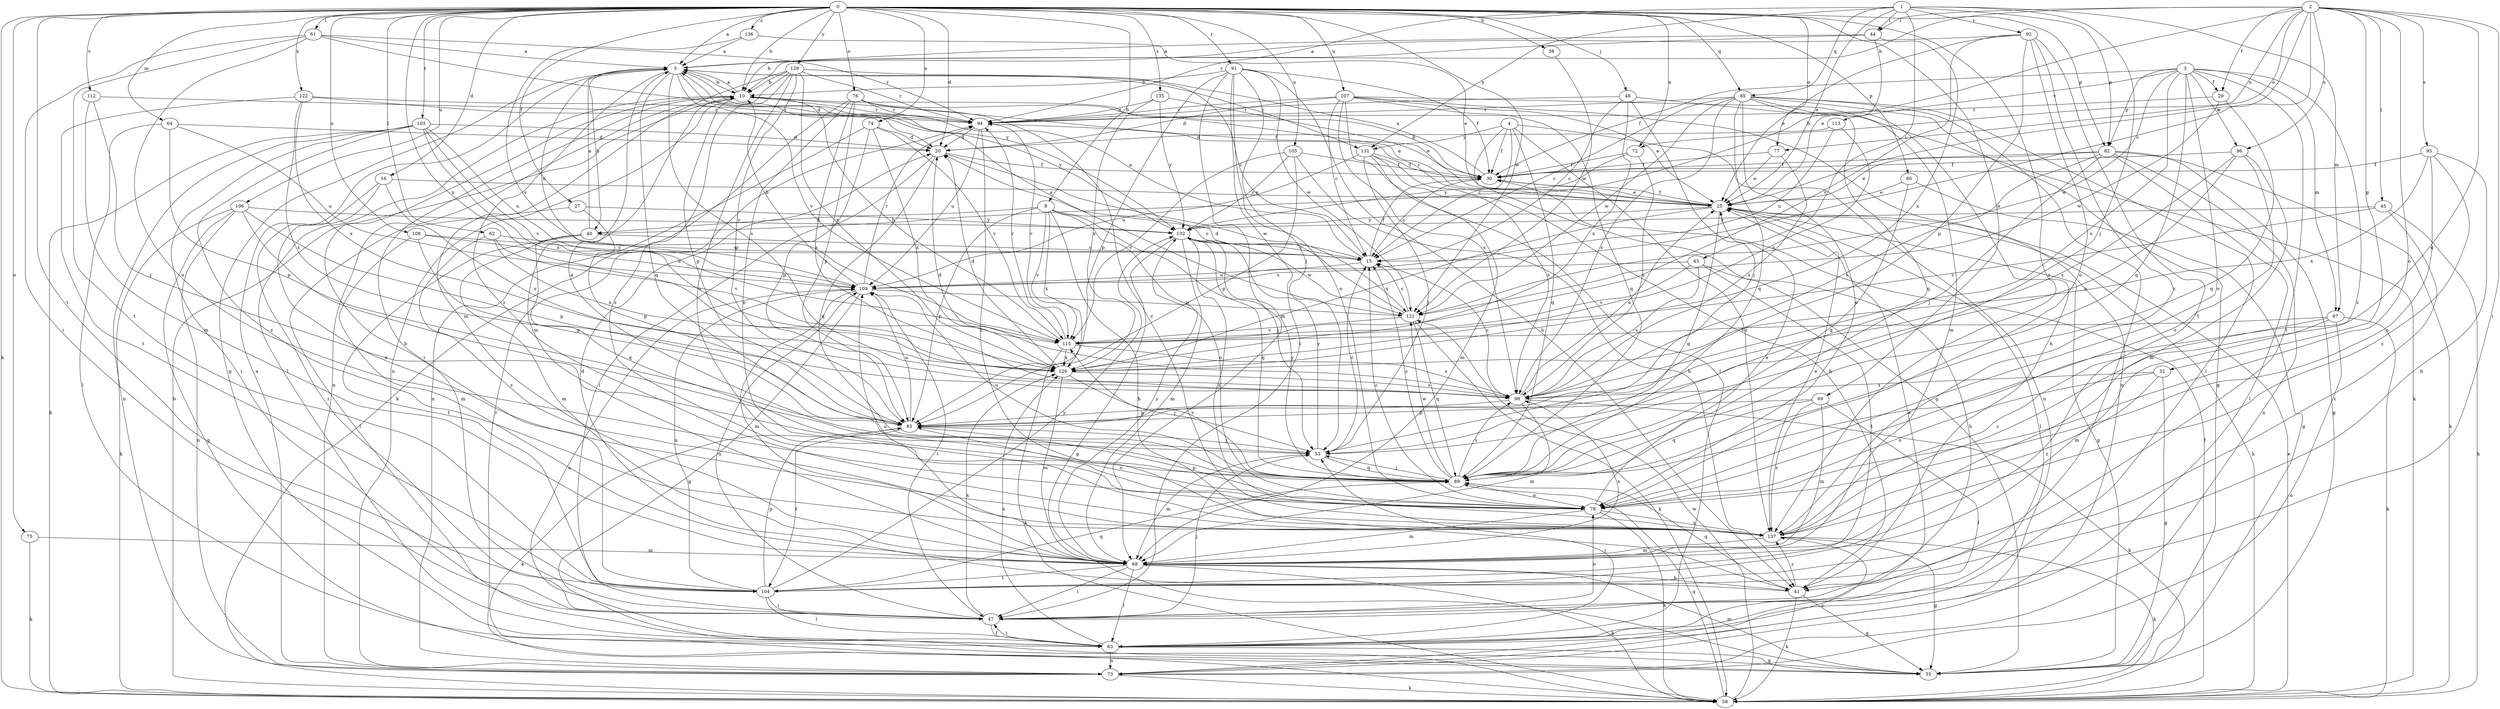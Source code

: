 strict digraph  {
0;
1;
2;
3;
4;
5;
8;
10;
15;
16;
20;
25;
27;
29;
30;
32;
35;
38;
40;
41;
43;
44;
45;
47;
48;
53;
58;
61;
62;
63;
64;
67;
68;
69;
72;
73;
74;
75;
76;
77;
78;
80;
82;
83;
85;
89;
91;
92;
94;
95;
96;
98;
103;
104;
105;
106;
107;
108;
109;
112;
113;
115;
121;
122;
126;
129;
131;
132;
135;
136;
137;
0 -> 5  [label=a];
0 -> 8  [label=b];
0 -> 10  [label=b];
0 -> 16  [label=d];
0 -> 20  [label=d];
0 -> 27  [label=f];
0 -> 38  [label=h];
0 -> 48  [label=j];
0 -> 58  [label=k];
0 -> 61  [label=l];
0 -> 62  [label=l];
0 -> 64  [label=m];
0 -> 69  [label=n];
0 -> 72  [label=n];
0 -> 74  [label=o];
0 -> 75  [label=o];
0 -> 76  [label=o];
0 -> 77  [label=o];
0 -> 80  [label=p];
0 -> 82  [label=p];
0 -> 85  [label=q];
0 -> 91  [label=r];
0 -> 103  [label=t];
0 -> 104  [label=t];
0 -> 105  [label=u];
0 -> 106  [label=u];
0 -> 107  [label=u];
0 -> 108  [label=u];
0 -> 112  [label=v];
0 -> 121  [label=w];
0 -> 122  [label=x];
0 -> 126  [label=x];
0 -> 129  [label=y];
0 -> 135  [label=z];
0 -> 136  [label=z];
0 -> 137  [label=z];
1 -> 25  [label=e];
1 -> 43  [label=i];
1 -> 44  [label=i];
1 -> 53  [label=j];
1 -> 67  [label=m];
1 -> 82  [label=p];
1 -> 85  [label=q];
1 -> 92  [label=r];
1 -> 94  [label=r];
1 -> 131  [label=y];
2 -> 10  [label=b];
2 -> 15  [label=c];
2 -> 25  [label=e];
2 -> 29  [label=f];
2 -> 32  [label=g];
2 -> 40  [label=h];
2 -> 44  [label=i];
2 -> 45  [label=i];
2 -> 47  [label=i];
2 -> 72  [label=n];
2 -> 77  [label=o];
2 -> 78  [label=o];
2 -> 89  [label=q];
2 -> 95  [label=s];
2 -> 96  [label=s];
3 -> 29  [label=f];
3 -> 30  [label=f];
3 -> 67  [label=m];
3 -> 78  [label=o];
3 -> 82  [label=p];
3 -> 89  [label=q];
3 -> 96  [label=s];
3 -> 98  [label=s];
3 -> 104  [label=t];
3 -> 113  [label=v];
3 -> 121  [label=w];
3 -> 137  [label=z];
4 -> 15  [label=c];
4 -> 30  [label=f];
4 -> 35  [label=g];
4 -> 73  [label=n];
4 -> 89  [label=q];
4 -> 131  [label=y];
4 -> 137  [label=z];
5 -> 10  [label=b];
5 -> 20  [label=d];
5 -> 35  [label=g];
5 -> 40  [label=h];
5 -> 89  [label=q];
5 -> 98  [label=s];
5 -> 109  [label=u];
5 -> 115  [label=v];
5 -> 131  [label=y];
5 -> 137  [label=z];
8 -> 15  [label=c];
8 -> 40  [label=h];
8 -> 41  [label=h];
8 -> 53  [label=j];
8 -> 78  [label=o];
8 -> 83  [label=p];
8 -> 115  [label=v];
8 -> 126  [label=x];
10 -> 5  [label=a];
10 -> 30  [label=f];
10 -> 47  [label=i];
10 -> 63  [label=l];
10 -> 68  [label=m];
10 -> 73  [label=n];
10 -> 83  [label=p];
10 -> 94  [label=r];
15 -> 5  [label=a];
15 -> 30  [label=f];
15 -> 109  [label=u];
16 -> 25  [label=e];
16 -> 47  [label=i];
16 -> 98  [label=s];
16 -> 137  [label=z];
20 -> 30  [label=f];
20 -> 47  [label=i];
20 -> 89  [label=q];
20 -> 121  [label=w];
25 -> 30  [label=f];
25 -> 35  [label=g];
25 -> 58  [label=k];
25 -> 63  [label=l];
25 -> 89  [label=q];
25 -> 94  [label=r];
25 -> 126  [label=x];
25 -> 132  [label=y];
27 -> 63  [label=l];
27 -> 83  [label=p];
27 -> 132  [label=y];
29 -> 89  [label=q];
29 -> 94  [label=r];
29 -> 121  [label=w];
30 -> 5  [label=a];
30 -> 10  [label=b];
30 -> 15  [label=c];
30 -> 25  [label=e];
32 -> 35  [label=g];
32 -> 78  [label=o];
32 -> 98  [label=s];
32 -> 137  [label=z];
35 -> 68  [label=m];
38 -> 121  [label=w];
40 -> 5  [label=a];
40 -> 15  [label=c];
40 -> 68  [label=m];
40 -> 89  [label=q];
40 -> 104  [label=t];
41 -> 20  [label=d];
41 -> 35  [label=g];
41 -> 58  [label=k];
41 -> 89  [label=q];
41 -> 137  [label=z];
43 -> 41  [label=h];
43 -> 98  [label=s];
43 -> 104  [label=t];
43 -> 109  [label=u];
43 -> 115  [label=v];
44 -> 5  [label=a];
44 -> 10  [label=b];
44 -> 25  [label=e];
44 -> 126  [label=x];
45 -> 58  [label=k];
45 -> 104  [label=t];
45 -> 115  [label=v];
45 -> 132  [label=y];
47 -> 25  [label=e];
47 -> 53  [label=j];
47 -> 63  [label=l];
47 -> 78  [label=o];
47 -> 109  [label=u];
47 -> 126  [label=x];
48 -> 15  [label=c];
48 -> 53  [label=j];
48 -> 89  [label=q];
48 -> 94  [label=r];
48 -> 126  [label=x];
53 -> 15  [label=c];
53 -> 68  [label=m];
53 -> 89  [label=q];
53 -> 132  [label=y];
58 -> 10  [label=b];
58 -> 25  [label=e];
58 -> 30  [label=f];
58 -> 89  [label=q];
58 -> 94  [label=r];
58 -> 121  [label=w];
61 -> 5  [label=a];
61 -> 47  [label=i];
61 -> 78  [label=o];
61 -> 94  [label=r];
61 -> 104  [label=t];
61 -> 132  [label=y];
62 -> 15  [label=c];
62 -> 115  [label=v];
62 -> 126  [label=x];
62 -> 137  [label=z];
63 -> 35  [label=g];
63 -> 47  [label=i];
63 -> 53  [label=j];
63 -> 73  [label=n];
63 -> 109  [label=u];
63 -> 126  [label=x];
64 -> 20  [label=d];
64 -> 63  [label=l];
64 -> 83  [label=p];
64 -> 109  [label=u];
67 -> 58  [label=k];
67 -> 68  [label=m];
67 -> 73  [label=n];
67 -> 115  [label=v];
67 -> 137  [label=z];
68 -> 41  [label=h];
68 -> 47  [label=i];
68 -> 58  [label=k];
68 -> 63  [label=l];
68 -> 98  [label=s];
68 -> 104  [label=t];
68 -> 109  [label=u];
68 -> 132  [label=y];
69 -> 63  [label=l];
69 -> 68  [label=m];
69 -> 83  [label=p];
69 -> 89  [label=q];
69 -> 137  [label=z];
72 -> 30  [label=f];
72 -> 98  [label=s];
72 -> 132  [label=y];
73 -> 5  [label=a];
73 -> 58  [label=k];
73 -> 137  [label=z];
74 -> 20  [label=d];
74 -> 73  [label=n];
74 -> 83  [label=p];
74 -> 115  [label=v];
74 -> 126  [label=x];
75 -> 58  [label=k];
75 -> 68  [label=m];
76 -> 25  [label=e];
76 -> 58  [label=k];
76 -> 78  [label=o];
76 -> 83  [label=p];
76 -> 94  [label=r];
76 -> 98  [label=s];
76 -> 137  [label=z];
77 -> 25  [label=e];
77 -> 30  [label=f];
77 -> 98  [label=s];
78 -> 15  [label=c];
78 -> 25  [label=e];
78 -> 58  [label=k];
78 -> 68  [label=m];
78 -> 83  [label=p];
78 -> 137  [label=z];
80 -> 25  [label=e];
80 -> 35  [label=g];
80 -> 89  [label=q];
82 -> 25  [label=e];
82 -> 30  [label=f];
82 -> 35  [label=g];
82 -> 53  [label=j];
82 -> 58  [label=k];
82 -> 63  [label=l];
82 -> 73  [label=n];
82 -> 98  [label=s];
83 -> 53  [label=j];
83 -> 58  [label=k];
83 -> 78  [label=o];
83 -> 104  [label=t];
83 -> 109  [label=u];
85 -> 15  [label=c];
85 -> 35  [label=g];
85 -> 41  [label=h];
85 -> 47  [label=i];
85 -> 63  [label=l];
85 -> 68  [label=m];
85 -> 78  [label=o];
85 -> 89  [label=q];
85 -> 94  [label=r];
85 -> 98  [label=s];
85 -> 121  [label=w];
89 -> 5  [label=a];
89 -> 15  [label=c];
89 -> 53  [label=j];
89 -> 78  [label=o];
89 -> 98  [label=s];
89 -> 109  [label=u];
89 -> 115  [label=v];
89 -> 121  [label=w];
89 -> 132  [label=y];
91 -> 10  [label=b];
91 -> 30  [label=f];
91 -> 41  [label=h];
91 -> 47  [label=i];
91 -> 53  [label=j];
91 -> 68  [label=m];
91 -> 78  [label=o];
91 -> 83  [label=p];
91 -> 121  [label=w];
92 -> 5  [label=a];
92 -> 25  [label=e];
92 -> 78  [label=o];
92 -> 83  [label=p];
92 -> 104  [label=t];
92 -> 115  [label=v];
92 -> 137  [label=z];
94 -> 20  [label=d];
94 -> 109  [label=u];
94 -> 115  [label=v];
94 -> 137  [label=z];
95 -> 30  [label=f];
95 -> 41  [label=h];
95 -> 78  [label=o];
95 -> 126  [label=x];
95 -> 137  [label=z];
96 -> 30  [label=f];
96 -> 68  [label=m];
96 -> 78  [label=o];
96 -> 83  [label=p];
96 -> 98  [label=s];
98 -> 15  [label=c];
98 -> 20  [label=d];
98 -> 25  [label=e];
98 -> 58  [label=k];
98 -> 68  [label=m];
98 -> 83  [label=p];
103 -> 20  [label=d];
103 -> 47  [label=i];
103 -> 58  [label=k];
103 -> 73  [label=n];
103 -> 109  [label=u];
103 -> 115  [label=v];
103 -> 126  [label=x];
103 -> 137  [label=z];
104 -> 10  [label=b];
104 -> 47  [label=i];
104 -> 63  [label=l];
104 -> 83  [label=p];
104 -> 89  [label=q];
104 -> 109  [label=u];
104 -> 132  [label=y];
105 -> 30  [label=f];
105 -> 41  [label=h];
105 -> 83  [label=p];
105 -> 115  [label=v];
105 -> 132  [label=y];
106 -> 35  [label=g];
106 -> 53  [label=j];
106 -> 58  [label=k];
106 -> 73  [label=n];
106 -> 83  [label=p];
106 -> 132  [label=y];
107 -> 15  [label=c];
107 -> 20  [label=d];
107 -> 25  [label=e];
107 -> 58  [label=k];
107 -> 63  [label=l];
107 -> 73  [label=n];
107 -> 89  [label=q];
107 -> 94  [label=r];
107 -> 98  [label=s];
108 -> 15  [label=c];
108 -> 68  [label=m];
108 -> 83  [label=p];
108 -> 109  [label=u];
109 -> 10  [label=b];
109 -> 35  [label=g];
109 -> 47  [label=i];
109 -> 68  [label=m];
109 -> 94  [label=r];
109 -> 121  [label=w];
112 -> 53  [label=j];
112 -> 68  [label=m];
112 -> 94  [label=r];
113 -> 20  [label=d];
113 -> 109  [label=u];
113 -> 126  [label=x];
115 -> 10  [label=b];
115 -> 58  [label=k];
115 -> 94  [label=r];
115 -> 98  [label=s];
115 -> 126  [label=x];
121 -> 5  [label=a];
121 -> 15  [label=c];
121 -> 20  [label=d];
121 -> 58  [label=k];
121 -> 89  [label=q];
121 -> 115  [label=v];
122 -> 94  [label=r];
122 -> 98  [label=s];
122 -> 104  [label=t];
122 -> 126  [label=x];
122 -> 132  [label=y];
126 -> 20  [label=d];
126 -> 53  [label=j];
126 -> 68  [label=m];
126 -> 98  [label=s];
129 -> 10  [label=b];
129 -> 15  [label=c];
129 -> 68  [label=m];
129 -> 73  [label=n];
129 -> 78  [label=o];
129 -> 83  [label=p];
129 -> 94  [label=r];
129 -> 126  [label=x];
129 -> 137  [label=z];
131 -> 30  [label=f];
131 -> 41  [label=h];
131 -> 53  [label=j];
131 -> 68  [label=m];
131 -> 98  [label=s];
131 -> 109  [label=u];
132 -> 15  [label=c];
132 -> 35  [label=g];
132 -> 68  [label=m];
132 -> 89  [label=q];
132 -> 121  [label=w];
132 -> 137  [label=z];
135 -> 25  [label=e];
135 -> 94  [label=r];
135 -> 126  [label=x];
135 -> 132  [label=y];
136 -> 5  [label=a];
136 -> 25  [label=e];
136 -> 115  [label=v];
137 -> 25  [label=e];
137 -> 35  [label=g];
137 -> 58  [label=k];
137 -> 68  [label=m];
}
